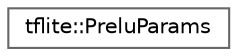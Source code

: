 digraph "Graphical Class Hierarchy"
{
 // LATEX_PDF_SIZE
  bgcolor="transparent";
  edge [fontname=Helvetica,fontsize=10,labelfontname=Helvetica,labelfontsize=10];
  node [fontname=Helvetica,fontsize=10,shape=box,height=0.2,width=0.4];
  rankdir="LR";
  Node0 [id="Node000000",label="tflite::PreluParams",height=0.2,width=0.4,color="grey40", fillcolor="white", style="filled",URL="$structtflite_1_1_prelu_params.html",tooltip=" "];
}
